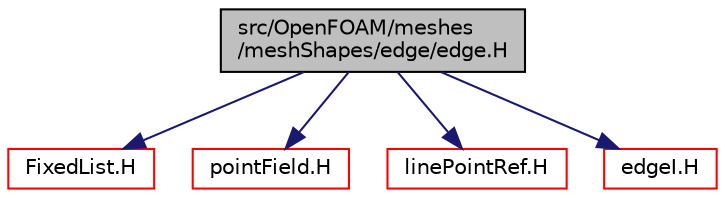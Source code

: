 digraph "src/OpenFOAM/meshes/meshShapes/edge/edge.H"
{
  bgcolor="transparent";
  edge [fontname="Helvetica",fontsize="10",labelfontname="Helvetica",labelfontsize="10"];
  node [fontname="Helvetica",fontsize="10",shape=record];
  Node0 [label="src/OpenFOAM/meshes\l/meshShapes/edge/edge.H",height=0.2,width=0.4,color="black", fillcolor="grey75", style="filled", fontcolor="black"];
  Node0 -> Node1 [color="midnightblue",fontsize="10",style="solid",fontname="Helvetica"];
  Node1 [label="FixedList.H",height=0.2,width=0.4,color="red",URL="$a09344.html"];
  Node0 -> Node70 [color="midnightblue",fontsize="10",style="solid",fontname="Helvetica"];
  Node70 [label="pointField.H",height=0.2,width=0.4,color="red",URL="$a12830.html"];
  Node0 -> Node130 [color="midnightblue",fontsize="10",style="solid",fontname="Helvetica"];
  Node130 [label="linePointRef.H",height=0.2,width=0.4,color="red",URL="$a12791.html"];
  Node0 -> Node147 [color="midnightblue",fontsize="10",style="solid",fontname="Helvetica"];
  Node147 [label="edgeI.H",height=0.2,width=0.4,color="red",URL="$a12062.html"];
}

